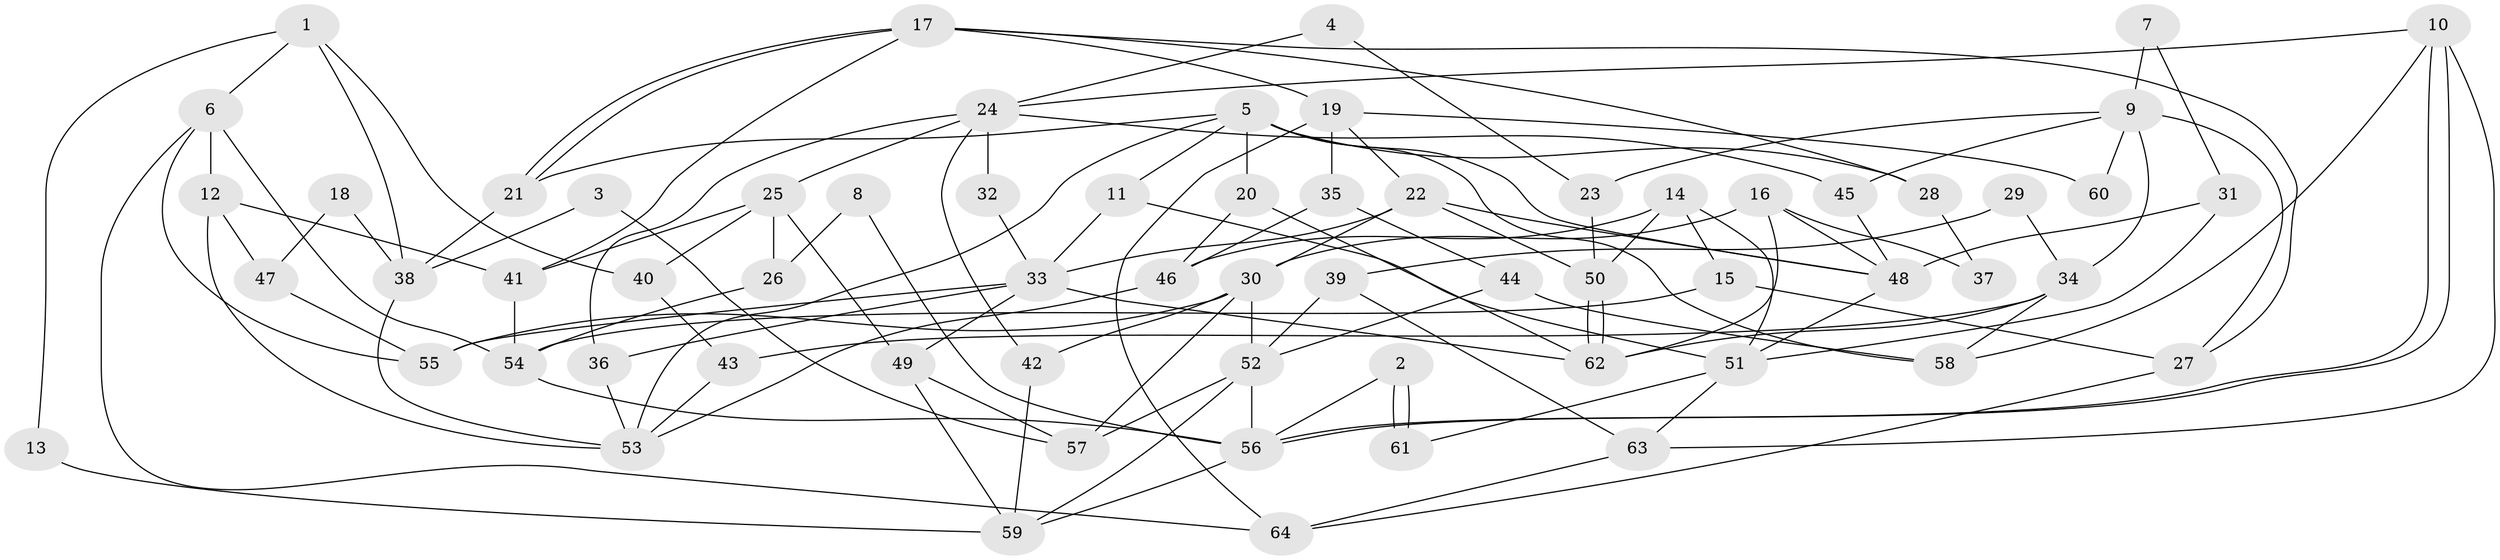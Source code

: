 // Generated by graph-tools (version 1.1) at 2025/51/03/09/25 04:51:50]
// undirected, 64 vertices, 128 edges
graph export_dot {
graph [start="1"]
  node [color=gray90,style=filled];
  1;
  2;
  3;
  4;
  5;
  6;
  7;
  8;
  9;
  10;
  11;
  12;
  13;
  14;
  15;
  16;
  17;
  18;
  19;
  20;
  21;
  22;
  23;
  24;
  25;
  26;
  27;
  28;
  29;
  30;
  31;
  32;
  33;
  34;
  35;
  36;
  37;
  38;
  39;
  40;
  41;
  42;
  43;
  44;
  45;
  46;
  47;
  48;
  49;
  50;
  51;
  52;
  53;
  54;
  55;
  56;
  57;
  58;
  59;
  60;
  61;
  62;
  63;
  64;
  1 -- 6;
  1 -- 40;
  1 -- 13;
  1 -- 38;
  2 -- 61;
  2 -- 61;
  2 -- 56;
  3 -- 57;
  3 -- 38;
  4 -- 23;
  4 -- 24;
  5 -- 20;
  5 -- 11;
  5 -- 21;
  5 -- 28;
  5 -- 48;
  5 -- 53;
  5 -- 58;
  6 -- 54;
  6 -- 64;
  6 -- 12;
  6 -- 55;
  7 -- 9;
  7 -- 31;
  8 -- 26;
  8 -- 56;
  9 -- 34;
  9 -- 45;
  9 -- 23;
  9 -- 27;
  9 -- 60;
  10 -- 24;
  10 -- 56;
  10 -- 56;
  10 -- 58;
  10 -- 63;
  11 -- 51;
  11 -- 33;
  12 -- 53;
  12 -- 41;
  12 -- 47;
  13 -- 59;
  14 -- 50;
  14 -- 15;
  14 -- 46;
  14 -- 51;
  15 -- 54;
  15 -- 27;
  16 -- 48;
  16 -- 30;
  16 -- 37;
  16 -- 62;
  17 -- 19;
  17 -- 21;
  17 -- 21;
  17 -- 27;
  17 -- 28;
  17 -- 41;
  18 -- 38;
  18 -- 47;
  19 -- 22;
  19 -- 35;
  19 -- 60;
  19 -- 64;
  20 -- 46;
  20 -- 62;
  21 -- 38;
  22 -- 33;
  22 -- 48;
  22 -- 30;
  22 -- 50;
  23 -- 50;
  24 -- 25;
  24 -- 42;
  24 -- 32;
  24 -- 36;
  24 -- 45;
  25 -- 41;
  25 -- 49;
  25 -- 26;
  25 -- 40;
  26 -- 54;
  27 -- 64;
  28 -- 37;
  29 -- 34;
  29 -- 39;
  30 -- 55;
  30 -- 42;
  30 -- 52;
  30 -- 57;
  31 -- 51;
  31 -- 48;
  32 -- 33;
  33 -- 36;
  33 -- 62;
  33 -- 49;
  33 -- 55;
  34 -- 58;
  34 -- 62;
  34 -- 43;
  35 -- 46;
  35 -- 44;
  36 -- 53;
  38 -- 53;
  39 -- 52;
  39 -- 63;
  40 -- 43;
  41 -- 54;
  42 -- 59;
  43 -- 53;
  44 -- 52;
  44 -- 58;
  45 -- 48;
  46 -- 53;
  47 -- 55;
  48 -- 51;
  49 -- 57;
  49 -- 59;
  50 -- 62;
  50 -- 62;
  51 -- 63;
  51 -- 61;
  52 -- 56;
  52 -- 57;
  52 -- 59;
  54 -- 56;
  56 -- 59;
  63 -- 64;
}
